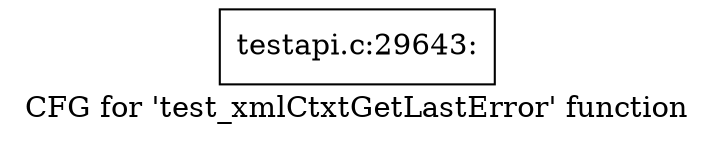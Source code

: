 digraph "CFG for 'test_xmlCtxtGetLastError' function" {
	label="CFG for 'test_xmlCtxtGetLastError' function";

	Node0x50b3650 [shape=record,label="{testapi.c:29643:}"];
}
